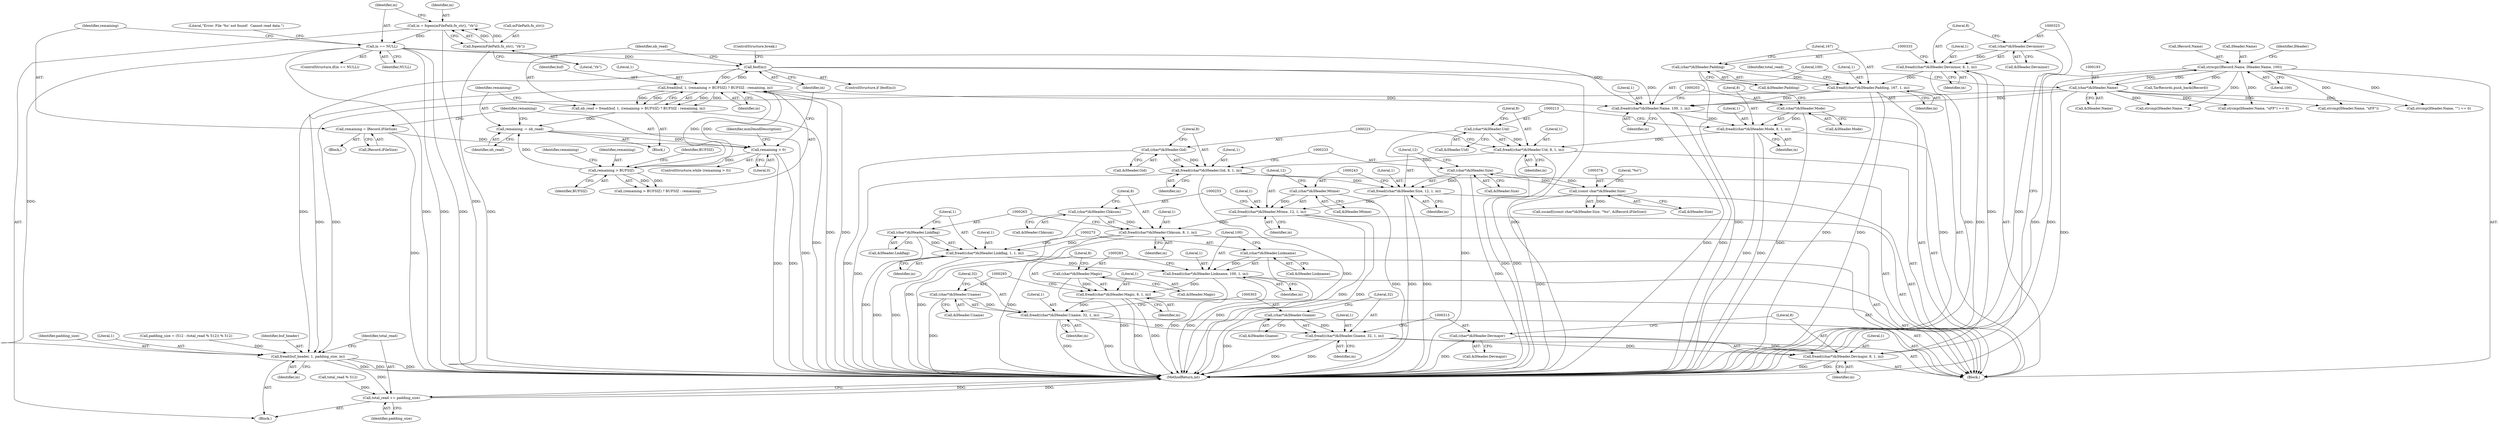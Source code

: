 digraph "0_savannah_40cc957f52e772f45125126439ba9333cf2d2998_0@API" {
"1000321" [label="(Call,fread((char*)&lHeader.Devminor, 8, 1, in))"];
"1000322" [label="(Call,(char*)&lHeader.Devminor)"];
"1000311" [label="(Call,fread((char*)&lHeader.Devmajor, 8, 1, in))"];
"1000312" [label="(Call,(char*)&lHeader.Devmajor)"];
"1000301" [label="(Call,fread((char*)&lHeader.Gname, 32, 1, in))"];
"1000302" [label="(Call,(char*)&lHeader.Gname)"];
"1000291" [label="(Call,fread((char*)&lHeader.Uname, 32, 1, in))"];
"1000292" [label="(Call,(char*)&lHeader.Uname)"];
"1000281" [label="(Call,fread((char*)&lHeader.Magic, 8, 1, in))"];
"1000282" [label="(Call,(char*)&lHeader.Magic)"];
"1000271" [label="(Call,fread((char*)&lHeader.Linkname, 100, 1, in))"];
"1000272" [label="(Call,(char*)&lHeader.Linkname)"];
"1000261" [label="(Call,fread((char*)&lHeader.Linkflag, 1, 1, in))"];
"1000262" [label="(Call,(char*)&lHeader.Linkflag)"];
"1000251" [label="(Call,fread((char*)&lHeader.Chksum, 8, 1, in))"];
"1000252" [label="(Call,(char*)&lHeader.Chksum)"];
"1000241" [label="(Call,fread((char*)&lHeader.Mtime, 12, 1, in))"];
"1000242" [label="(Call,(char*)&lHeader.Mtime)"];
"1000231" [label="(Call,fread((char*)&lHeader.Size, 12, 1, in))"];
"1000232" [label="(Call,(char*)&lHeader.Size)"];
"1000373" [label="(Call,(const char*)&lHeader.Size)"];
"1000221" [label="(Call,fread((char*)&lHeader.Gid, 8, 1, in))"];
"1000222" [label="(Call,(char*)&lHeader.Gid)"];
"1000211" [label="(Call,fread((char*)&lHeader.Uid, 8, 1, in))"];
"1000212" [label="(Call,(char*)&lHeader.Uid)"];
"1000201" [label="(Call,fread((char*)&lHeader.Mode, 8, 1, in))"];
"1000202" [label="(Call,(char*)&lHeader.Mode)"];
"1000191" [label="(Call,fread((char*)&lHeader.Name, 100, 1, in))"];
"1000192" [label="(Call,(char*)&lHeader.Name)"];
"1000355" [label="(Call,strncpy(lRecord.Name, lHeader.Name, 100))"];
"1000150" [label="(Call,fread(buf, 1, (remaining > BUFSIZ) ? BUFSIZ : remaining, in))"];
"1000154" [label="(Call,remaining > BUFSIZ)"];
"1000139" [label="(Call,remaining > 0)"];
"1000132" [label="(Call,remaining = lRecord.iFileSize)"];
"1000160" [label="(Call,remaining -= nb_read)"];
"1000148" [label="(Call,nb_read = fread(buf, 1, (remaining > BUFSIZ) ? BUFSIZ : remaining, in))"];
"1000144" [label="(Call,feof(in))"];
"1000119" [label="(Call,in == NULL)"];
"1000113" [label="(Call,in = fopen(mFilePath.fn_str(), \"rb\"))"];
"1000115" [label="(Call,fopen(mFilePath.fn_str(), \"rb\"))"];
"1000331" [label="(Call,fread((char*)&lHeader.Padding, 167, 1, in))"];
"1000332" [label="(Call,(char*)&lHeader.Padding)"];
"1000321" [label="(Call,fread((char*)&lHeader.Devminor, 8, 1, in))"];
"1000456" [label="(Call,fread(buf_header, 1, padding_size, in))"];
"1000461" [label="(Call,total_read += padding_size)"];
"1000157" [label="(Identifier,BUFSIZ)"];
"1000298" [label="(Literal,32)"];
"1000362" [label="(Literal,100)"];
"1000221" [label="(Call,fread((char*)&lHeader.Gid, 8, 1, in))"];
"1000148" [label="(Call,nb_read = fread(buf, 1, (remaining > BUFSIZ) ? BUFSIZ : remaining, in))"];
"1000239" [label="(Literal,1)"];
"1000133" [label="(Identifier,remaining)"];
"1000165" [label="(Identifier,mmDmodDescription)"];
"1000340" [label="(Identifier,in)"];
"1000309" [label="(Literal,1)"];
"1000116" [label="(Call,mFilePath.fn_str())"];
"1000272" [label="(Call,(char*)&lHeader.Linkname)"];
"1000230" [label="(Identifier,in)"];
"1000322" [label="(Call,(char*)&lHeader.Devminor)"];
"1000209" [label="(Literal,1)"];
"1000320" [label="(Identifier,in)"];
"1000339" [label="(Literal,1)"];
"1000194" [label="(Call,&lHeader.Name)"];
"1000208" [label="(Literal,8)"];
"1000462" [label="(Identifier,total_read)"];
"1000150" [label="(Call,fread(buf, 1, (remaining > BUFSIZ) ? BUFSIZ : remaining, in))"];
"1000118" [label="(ControlStructure,if(in == NULL))"];
"1000459" [label="(Identifier,padding_size)"];
"1000139" [label="(Call,remaining > 0)"];
"1000218" [label="(Literal,8)"];
"1000162" [label="(Identifier,nb_read)"];
"1000138" [label="(ControlStructure,while (remaining > 0))"];
"1000456" [label="(Call,fread(buf_header, 1, padding_size, in))"];
"1000452" [label="(Call,total_read % 512)"];
"1000294" [label="(Call,&lHeader.Uname)"];
"1000321" [label="(Call,fread((char*)&lHeader.Devminor, 8, 1, in))"];
"1000284" [label="(Call,&lHeader.Magic)"];
"1000232" [label="(Call,(char*)&lHeader.Size)"];
"1000160" [label="(Call,remaining -= nb_read)"];
"1000390" [label="(Call,strcmp(lHeader.Name, \"\") == 0)"];
"1000461" [label="(Call,total_read += padding_size)"];
"1000338" [label="(Literal,167)"];
"1000260" [label="(Identifier,in)"];
"1000125" [label="(Literal,\"Error: File '%s' not found!  Cannot read data.\")"];
"1000104" [label="(Block,)"];
"1000204" [label="(Call,&lHeader.Mode)"];
"1000262" [label="(Call,(char*)&lHeader.Linkflag)"];
"1000161" [label="(Identifier,remaining)"];
"1000261" [label="(Call,fread((char*)&lHeader.Linkflag, 1, 1, in))"];
"1000212" [label="(Call,(char*)&lHeader.Uid)"];
"1000191" [label="(Call,fread((char*)&lHeader.Name, 100, 1, in))"];
"1000281" [label="(Call,fread((char*)&lHeader.Magic, 8, 1, in))"];
"1000365" [label="(Call,strcmp(lHeader.Name, \"\xFF\"))"];
"1000318" [label="(Literal,8)"];
"1000282" [label="(Call,(char*)&lHeader.Magic)"];
"1000156" [label="(Identifier,BUFSIZ)"];
"1000359" [label="(Call,lHeader.Name)"];
"1000375" [label="(Call,&lHeader.Size)"];
"1000334" [label="(Call,&lHeader.Padding)"];
"1000192" [label="(Call,(char*)&lHeader.Name)"];
"1000251" [label="(Call,fread((char*)&lHeader.Chksum, 8, 1, in))"];
"1000379" [label="(Literal,\"%o\")"];
"1000264" [label="(Call,&lHeader.Linkflag)"];
"1000364" [label="(Call,strcmp(lHeader.Name, \"\xFF\") == 0)"];
"1000444" [label="(Call,TarRecords.push_back(lRecord))"];
"1000158" [label="(Identifier,remaining)"];
"1000141" [label="(Literal,0)"];
"1000140" [label="(Identifier,remaining)"];
"1000460" [label="(Identifier,in)"];
"1000242" [label="(Call,(char*)&lHeader.Mtime)"];
"1000373" [label="(Call,(const char*)&lHeader.Size)"];
"1000202" [label="(Call,(char*)&lHeader.Mode)"];
"1000153" [label="(Call,(remaining > BUFSIZ) ? BUFSIZ : remaining)"];
"1000155" [label="(Identifier,remaining)"];
"1000149" [label="(Identifier,nb_read)"];
"1000249" [label="(Literal,1)"];
"1000210" [label="(Identifier,in)"];
"1000330" [label="(Identifier,in)"];
"1000154" [label="(Call,remaining > BUFSIZ)"];
"1000130" [label="(Block,)"];
"1000278" [label="(Literal,100)"];
"1000288" [label="(Literal,8)"];
"1000258" [label="(Literal,8)"];
"1000270" [label="(Identifier,in)"];
"1000201" [label="(Call,fread((char*)&lHeader.Mode, 8, 1, in))"];
"1000114" [label="(Identifier,in)"];
"1000134" [label="(Call,lRecord.iFileSize)"];
"1000143" [label="(ControlStructure,if (feof(in)))"];
"1000151" [label="(Identifier,buf)"];
"1000268" [label="(Literal,1)"];
"1000146" [label="(ControlStructure,break;)"];
"1000214" [label="(Call,&lHeader.Uid)"];
"1000228" [label="(Literal,8)"];
"1000113" [label="(Call,in = fopen(mFilePath.fn_str(), \"rb\"))"];
"1000219" [label="(Literal,1)"];
"1000117" [label="(Literal,\"rb\")"];
"1000312" [label="(Call,(char*)&lHeader.Devmajor)"];
"1000290" [label="(Identifier,in)"];
"1000229" [label="(Literal,1)"];
"1000252" [label="(Call,(char*)&lHeader.Chksum)"];
"1000332" [label="(Call,(char*)&lHeader.Padding)"];
"1000240" [label="(Identifier,in)"];
"1000311" [label="(Call,fread((char*)&lHeader.Devmajor, 8, 1, in))"];
"1000314" [label="(Call,&lHeader.Devmajor)"];
"1000391" [label="(Call,strcmp(lHeader.Name, \"\"))"];
"1000248" [label="(Literal,12)"];
"1000120" [label="(Identifier,in)"];
"1000115" [label="(Call,fopen(mFilePath.fn_str(), \"rb\"))"];
"1000142" [label="(Block,)"];
"1000198" [label="(Literal,100)"];
"1000231" [label="(Call,fread((char*)&lHeader.Size, 12, 1, in))"];
"1000159" [label="(Identifier,in)"];
"1000152" [label="(Literal,1)"];
"1000301" [label="(Call,fread((char*)&lHeader.Gname, 32, 1, in))"];
"1000302" [label="(Call,(char*)&lHeader.Gname)"];
"1000458" [label="(Literal,1)"];
"1000463" [label="(Identifier,padding_size)"];
"1000259" [label="(Literal,1)"];
"1000238" [label="(Literal,12)"];
"1000328" [label="(Literal,8)"];
"1000372" [label="(Call,sscanf((const char*)&lHeader.Size, \"%o\", &lRecord.iFileSize))"];
"1000342" [label="(Identifier,total_read)"];
"1000121" [label="(Identifier,NULL)"];
"1000119" [label="(Call,in == NULL)"];
"1000280" [label="(Identifier,in)"];
"1000447" [label="(Call,padding_size = (512 - (total_read % 512)) % 512)"];
"1000300" [label="(Identifier,in)"];
"1000299" [label="(Literal,1)"];
"1000211" [label="(Call,fread((char*)&lHeader.Uid, 8, 1, in))"];
"1000241" [label="(Call,fread((char*)&lHeader.Mtime, 12, 1, in))"];
"1000271" [label="(Call,fread((char*)&lHeader.Linkname, 100, 1, in))"];
"1000292" [label="(Call,(char*)&lHeader.Uname)"];
"1000329" [label="(Literal,1)"];
"1000279" [label="(Literal,1)"];
"1000224" [label="(Call,&lHeader.Gid)"];
"1000355" [label="(Call,strncpy(lRecord.Name, lHeader.Name, 100))"];
"1000274" [label="(Call,&lHeader.Linkname)"];
"1000367" [label="(Identifier,lHeader)"];
"1000304" [label="(Call,&lHeader.Gname)"];
"1000145" [label="(Identifier,in)"];
"1000178" [label="(Block,)"];
"1000132" [label="(Call,remaining = lRecord.iFileSize)"];
"1000289" [label="(Literal,1)"];
"1000199" [label="(Literal,1)"];
"1000356" [label="(Call,lRecord.Name)"];
"1000144" [label="(Call,feof(in))"];
"1000464" [label="(MethodReturn,int)"];
"1000234" [label="(Call,&lHeader.Size)"];
"1000220" [label="(Identifier,in)"];
"1000200" [label="(Identifier,in)"];
"1000310" [label="(Identifier,in)"];
"1000291" [label="(Call,fread((char*)&lHeader.Uname, 32, 1, in))"];
"1000331" [label="(Call,fread((char*)&lHeader.Padding, 167, 1, in))"];
"1000244" [label="(Call,&lHeader.Mtime)"];
"1000222" [label="(Call,(char*)&lHeader.Gid)"];
"1000250" [label="(Identifier,in)"];
"1000269" [label="(Literal,1)"];
"1000319" [label="(Literal,1)"];
"1000254" [label="(Call,&lHeader.Chksum)"];
"1000324" [label="(Call,&lHeader.Devminor)"];
"1000308" [label="(Literal,32)"];
"1000457" [label="(Identifier,buf_header)"];
"1000321" -> "1000178"  [label="AST: "];
"1000321" -> "1000330"  [label="CFG: "];
"1000322" -> "1000321"  [label="AST: "];
"1000328" -> "1000321"  [label="AST: "];
"1000329" -> "1000321"  [label="AST: "];
"1000330" -> "1000321"  [label="AST: "];
"1000333" -> "1000321"  [label="CFG: "];
"1000321" -> "1000464"  [label="DDG: "];
"1000321" -> "1000464"  [label="DDG: "];
"1000322" -> "1000321"  [label="DDG: "];
"1000311" -> "1000321"  [label="DDG: "];
"1000321" -> "1000331"  [label="DDG: "];
"1000322" -> "1000324"  [label="CFG: "];
"1000323" -> "1000322"  [label="AST: "];
"1000324" -> "1000322"  [label="AST: "];
"1000328" -> "1000322"  [label="CFG: "];
"1000322" -> "1000464"  [label="DDG: "];
"1000311" -> "1000178"  [label="AST: "];
"1000311" -> "1000320"  [label="CFG: "];
"1000312" -> "1000311"  [label="AST: "];
"1000318" -> "1000311"  [label="AST: "];
"1000319" -> "1000311"  [label="AST: "];
"1000320" -> "1000311"  [label="AST: "];
"1000323" -> "1000311"  [label="CFG: "];
"1000311" -> "1000464"  [label="DDG: "];
"1000311" -> "1000464"  [label="DDG: "];
"1000312" -> "1000311"  [label="DDG: "];
"1000301" -> "1000311"  [label="DDG: "];
"1000312" -> "1000314"  [label="CFG: "];
"1000313" -> "1000312"  [label="AST: "];
"1000314" -> "1000312"  [label="AST: "];
"1000318" -> "1000312"  [label="CFG: "];
"1000312" -> "1000464"  [label="DDG: "];
"1000301" -> "1000178"  [label="AST: "];
"1000301" -> "1000310"  [label="CFG: "];
"1000302" -> "1000301"  [label="AST: "];
"1000308" -> "1000301"  [label="AST: "];
"1000309" -> "1000301"  [label="AST: "];
"1000310" -> "1000301"  [label="AST: "];
"1000313" -> "1000301"  [label="CFG: "];
"1000301" -> "1000464"  [label="DDG: "];
"1000301" -> "1000464"  [label="DDG: "];
"1000302" -> "1000301"  [label="DDG: "];
"1000291" -> "1000301"  [label="DDG: "];
"1000302" -> "1000304"  [label="CFG: "];
"1000303" -> "1000302"  [label="AST: "];
"1000304" -> "1000302"  [label="AST: "];
"1000308" -> "1000302"  [label="CFG: "];
"1000302" -> "1000464"  [label="DDG: "];
"1000291" -> "1000178"  [label="AST: "];
"1000291" -> "1000300"  [label="CFG: "];
"1000292" -> "1000291"  [label="AST: "];
"1000298" -> "1000291"  [label="AST: "];
"1000299" -> "1000291"  [label="AST: "];
"1000300" -> "1000291"  [label="AST: "];
"1000303" -> "1000291"  [label="CFG: "];
"1000291" -> "1000464"  [label="DDG: "];
"1000291" -> "1000464"  [label="DDG: "];
"1000292" -> "1000291"  [label="DDG: "];
"1000281" -> "1000291"  [label="DDG: "];
"1000292" -> "1000294"  [label="CFG: "];
"1000293" -> "1000292"  [label="AST: "];
"1000294" -> "1000292"  [label="AST: "];
"1000298" -> "1000292"  [label="CFG: "];
"1000292" -> "1000464"  [label="DDG: "];
"1000281" -> "1000178"  [label="AST: "];
"1000281" -> "1000290"  [label="CFG: "];
"1000282" -> "1000281"  [label="AST: "];
"1000288" -> "1000281"  [label="AST: "];
"1000289" -> "1000281"  [label="AST: "];
"1000290" -> "1000281"  [label="AST: "];
"1000293" -> "1000281"  [label="CFG: "];
"1000281" -> "1000464"  [label="DDG: "];
"1000281" -> "1000464"  [label="DDG: "];
"1000282" -> "1000281"  [label="DDG: "];
"1000271" -> "1000281"  [label="DDG: "];
"1000282" -> "1000284"  [label="CFG: "];
"1000283" -> "1000282"  [label="AST: "];
"1000284" -> "1000282"  [label="AST: "];
"1000288" -> "1000282"  [label="CFG: "];
"1000282" -> "1000464"  [label="DDG: "];
"1000271" -> "1000178"  [label="AST: "];
"1000271" -> "1000280"  [label="CFG: "];
"1000272" -> "1000271"  [label="AST: "];
"1000278" -> "1000271"  [label="AST: "];
"1000279" -> "1000271"  [label="AST: "];
"1000280" -> "1000271"  [label="AST: "];
"1000283" -> "1000271"  [label="CFG: "];
"1000271" -> "1000464"  [label="DDG: "];
"1000271" -> "1000464"  [label="DDG: "];
"1000272" -> "1000271"  [label="DDG: "];
"1000261" -> "1000271"  [label="DDG: "];
"1000272" -> "1000274"  [label="CFG: "];
"1000273" -> "1000272"  [label="AST: "];
"1000274" -> "1000272"  [label="AST: "];
"1000278" -> "1000272"  [label="CFG: "];
"1000272" -> "1000464"  [label="DDG: "];
"1000261" -> "1000178"  [label="AST: "];
"1000261" -> "1000270"  [label="CFG: "];
"1000262" -> "1000261"  [label="AST: "];
"1000268" -> "1000261"  [label="AST: "];
"1000269" -> "1000261"  [label="AST: "];
"1000270" -> "1000261"  [label="AST: "];
"1000273" -> "1000261"  [label="CFG: "];
"1000261" -> "1000464"  [label="DDG: "];
"1000261" -> "1000464"  [label="DDG: "];
"1000262" -> "1000261"  [label="DDG: "];
"1000251" -> "1000261"  [label="DDG: "];
"1000262" -> "1000264"  [label="CFG: "];
"1000263" -> "1000262"  [label="AST: "];
"1000264" -> "1000262"  [label="AST: "];
"1000268" -> "1000262"  [label="CFG: "];
"1000262" -> "1000464"  [label="DDG: "];
"1000251" -> "1000178"  [label="AST: "];
"1000251" -> "1000260"  [label="CFG: "];
"1000252" -> "1000251"  [label="AST: "];
"1000258" -> "1000251"  [label="AST: "];
"1000259" -> "1000251"  [label="AST: "];
"1000260" -> "1000251"  [label="AST: "];
"1000263" -> "1000251"  [label="CFG: "];
"1000251" -> "1000464"  [label="DDG: "];
"1000251" -> "1000464"  [label="DDG: "];
"1000252" -> "1000251"  [label="DDG: "];
"1000241" -> "1000251"  [label="DDG: "];
"1000252" -> "1000254"  [label="CFG: "];
"1000253" -> "1000252"  [label="AST: "];
"1000254" -> "1000252"  [label="AST: "];
"1000258" -> "1000252"  [label="CFG: "];
"1000252" -> "1000464"  [label="DDG: "];
"1000241" -> "1000178"  [label="AST: "];
"1000241" -> "1000250"  [label="CFG: "];
"1000242" -> "1000241"  [label="AST: "];
"1000248" -> "1000241"  [label="AST: "];
"1000249" -> "1000241"  [label="AST: "];
"1000250" -> "1000241"  [label="AST: "];
"1000253" -> "1000241"  [label="CFG: "];
"1000241" -> "1000464"  [label="DDG: "];
"1000241" -> "1000464"  [label="DDG: "];
"1000242" -> "1000241"  [label="DDG: "];
"1000231" -> "1000241"  [label="DDG: "];
"1000242" -> "1000244"  [label="CFG: "];
"1000243" -> "1000242"  [label="AST: "];
"1000244" -> "1000242"  [label="AST: "];
"1000248" -> "1000242"  [label="CFG: "];
"1000242" -> "1000464"  [label="DDG: "];
"1000231" -> "1000178"  [label="AST: "];
"1000231" -> "1000240"  [label="CFG: "];
"1000232" -> "1000231"  [label="AST: "];
"1000238" -> "1000231"  [label="AST: "];
"1000239" -> "1000231"  [label="AST: "];
"1000240" -> "1000231"  [label="AST: "];
"1000243" -> "1000231"  [label="CFG: "];
"1000231" -> "1000464"  [label="DDG: "];
"1000231" -> "1000464"  [label="DDG: "];
"1000232" -> "1000231"  [label="DDG: "];
"1000221" -> "1000231"  [label="DDG: "];
"1000232" -> "1000234"  [label="CFG: "];
"1000233" -> "1000232"  [label="AST: "];
"1000234" -> "1000232"  [label="AST: "];
"1000238" -> "1000232"  [label="CFG: "];
"1000232" -> "1000464"  [label="DDG: "];
"1000373" -> "1000232"  [label="DDG: "];
"1000232" -> "1000373"  [label="DDG: "];
"1000373" -> "1000372"  [label="AST: "];
"1000373" -> "1000375"  [label="CFG: "];
"1000374" -> "1000373"  [label="AST: "];
"1000375" -> "1000373"  [label="AST: "];
"1000379" -> "1000373"  [label="CFG: "];
"1000373" -> "1000464"  [label="DDG: "];
"1000373" -> "1000372"  [label="DDG: "];
"1000221" -> "1000178"  [label="AST: "];
"1000221" -> "1000230"  [label="CFG: "];
"1000222" -> "1000221"  [label="AST: "];
"1000228" -> "1000221"  [label="AST: "];
"1000229" -> "1000221"  [label="AST: "];
"1000230" -> "1000221"  [label="AST: "];
"1000233" -> "1000221"  [label="CFG: "];
"1000221" -> "1000464"  [label="DDG: "];
"1000221" -> "1000464"  [label="DDG: "];
"1000222" -> "1000221"  [label="DDG: "];
"1000211" -> "1000221"  [label="DDG: "];
"1000222" -> "1000224"  [label="CFG: "];
"1000223" -> "1000222"  [label="AST: "];
"1000224" -> "1000222"  [label="AST: "];
"1000228" -> "1000222"  [label="CFG: "];
"1000222" -> "1000464"  [label="DDG: "];
"1000211" -> "1000178"  [label="AST: "];
"1000211" -> "1000220"  [label="CFG: "];
"1000212" -> "1000211"  [label="AST: "];
"1000218" -> "1000211"  [label="AST: "];
"1000219" -> "1000211"  [label="AST: "];
"1000220" -> "1000211"  [label="AST: "];
"1000223" -> "1000211"  [label="CFG: "];
"1000211" -> "1000464"  [label="DDG: "];
"1000211" -> "1000464"  [label="DDG: "];
"1000212" -> "1000211"  [label="DDG: "];
"1000201" -> "1000211"  [label="DDG: "];
"1000212" -> "1000214"  [label="CFG: "];
"1000213" -> "1000212"  [label="AST: "];
"1000214" -> "1000212"  [label="AST: "];
"1000218" -> "1000212"  [label="CFG: "];
"1000212" -> "1000464"  [label="DDG: "];
"1000201" -> "1000178"  [label="AST: "];
"1000201" -> "1000210"  [label="CFG: "];
"1000202" -> "1000201"  [label="AST: "];
"1000208" -> "1000201"  [label="AST: "];
"1000209" -> "1000201"  [label="AST: "];
"1000210" -> "1000201"  [label="AST: "];
"1000213" -> "1000201"  [label="CFG: "];
"1000201" -> "1000464"  [label="DDG: "];
"1000201" -> "1000464"  [label="DDG: "];
"1000202" -> "1000201"  [label="DDG: "];
"1000191" -> "1000201"  [label="DDG: "];
"1000202" -> "1000204"  [label="CFG: "];
"1000203" -> "1000202"  [label="AST: "];
"1000204" -> "1000202"  [label="AST: "];
"1000208" -> "1000202"  [label="CFG: "];
"1000202" -> "1000464"  [label="DDG: "];
"1000191" -> "1000178"  [label="AST: "];
"1000191" -> "1000200"  [label="CFG: "];
"1000192" -> "1000191"  [label="AST: "];
"1000198" -> "1000191"  [label="AST: "];
"1000199" -> "1000191"  [label="AST: "];
"1000200" -> "1000191"  [label="AST: "];
"1000203" -> "1000191"  [label="CFG: "];
"1000191" -> "1000464"  [label="DDG: "];
"1000191" -> "1000464"  [label="DDG: "];
"1000192" -> "1000191"  [label="DDG: "];
"1000150" -> "1000191"  [label="DDG: "];
"1000144" -> "1000191"  [label="DDG: "];
"1000331" -> "1000191"  [label="DDG: "];
"1000119" -> "1000191"  [label="DDG: "];
"1000192" -> "1000194"  [label="CFG: "];
"1000193" -> "1000192"  [label="AST: "];
"1000194" -> "1000192"  [label="AST: "];
"1000198" -> "1000192"  [label="CFG: "];
"1000192" -> "1000464"  [label="DDG: "];
"1000355" -> "1000192"  [label="DDG: "];
"1000192" -> "1000355"  [label="DDG: "];
"1000192" -> "1000364"  [label="DDG: "];
"1000192" -> "1000365"  [label="DDG: "];
"1000192" -> "1000390"  [label="DDG: "];
"1000192" -> "1000391"  [label="DDG: "];
"1000355" -> "1000178"  [label="AST: "];
"1000355" -> "1000362"  [label="CFG: "];
"1000356" -> "1000355"  [label="AST: "];
"1000359" -> "1000355"  [label="AST: "];
"1000362" -> "1000355"  [label="AST: "];
"1000367" -> "1000355"  [label="CFG: "];
"1000355" -> "1000464"  [label="DDG: "];
"1000355" -> "1000464"  [label="DDG: "];
"1000355" -> "1000364"  [label="DDG: "];
"1000355" -> "1000365"  [label="DDG: "];
"1000355" -> "1000390"  [label="DDG: "];
"1000355" -> "1000391"  [label="DDG: "];
"1000355" -> "1000444"  [label="DDG: "];
"1000150" -> "1000148"  [label="AST: "];
"1000150" -> "1000159"  [label="CFG: "];
"1000151" -> "1000150"  [label="AST: "];
"1000152" -> "1000150"  [label="AST: "];
"1000153" -> "1000150"  [label="AST: "];
"1000159" -> "1000150"  [label="AST: "];
"1000148" -> "1000150"  [label="CFG: "];
"1000150" -> "1000464"  [label="DDG: "];
"1000150" -> "1000464"  [label="DDG: "];
"1000150" -> "1000144"  [label="DDG: "];
"1000150" -> "1000148"  [label="DDG: "];
"1000150" -> "1000148"  [label="DDG: "];
"1000150" -> "1000148"  [label="DDG: "];
"1000150" -> "1000148"  [label="DDG: "];
"1000154" -> "1000150"  [label="DDG: "];
"1000154" -> "1000150"  [label="DDG: "];
"1000144" -> "1000150"  [label="DDG: "];
"1000150" -> "1000456"  [label="DDG: "];
"1000154" -> "1000153"  [label="AST: "];
"1000154" -> "1000156"  [label="CFG: "];
"1000155" -> "1000154"  [label="AST: "];
"1000156" -> "1000154"  [label="AST: "];
"1000157" -> "1000154"  [label="CFG: "];
"1000158" -> "1000154"  [label="CFG: "];
"1000139" -> "1000154"  [label="DDG: "];
"1000154" -> "1000153"  [label="DDG: "];
"1000154" -> "1000153"  [label="DDG: "];
"1000154" -> "1000160"  [label="DDG: "];
"1000139" -> "1000138"  [label="AST: "];
"1000139" -> "1000141"  [label="CFG: "];
"1000140" -> "1000139"  [label="AST: "];
"1000141" -> "1000139"  [label="AST: "];
"1000145" -> "1000139"  [label="CFG: "];
"1000165" -> "1000139"  [label="CFG: "];
"1000139" -> "1000464"  [label="DDG: "];
"1000139" -> "1000464"  [label="DDG: "];
"1000132" -> "1000139"  [label="DDG: "];
"1000160" -> "1000139"  [label="DDG: "];
"1000132" -> "1000130"  [label="AST: "];
"1000132" -> "1000134"  [label="CFG: "];
"1000133" -> "1000132"  [label="AST: "];
"1000134" -> "1000132"  [label="AST: "];
"1000140" -> "1000132"  [label="CFG: "];
"1000132" -> "1000464"  [label="DDG: "];
"1000160" -> "1000142"  [label="AST: "];
"1000160" -> "1000162"  [label="CFG: "];
"1000161" -> "1000160"  [label="AST: "];
"1000162" -> "1000160"  [label="AST: "];
"1000140" -> "1000160"  [label="CFG: "];
"1000160" -> "1000464"  [label="DDG: "];
"1000148" -> "1000160"  [label="DDG: "];
"1000148" -> "1000142"  [label="AST: "];
"1000149" -> "1000148"  [label="AST: "];
"1000161" -> "1000148"  [label="CFG: "];
"1000148" -> "1000464"  [label="DDG: "];
"1000144" -> "1000143"  [label="AST: "];
"1000144" -> "1000145"  [label="CFG: "];
"1000145" -> "1000144"  [label="AST: "];
"1000146" -> "1000144"  [label="CFG: "];
"1000149" -> "1000144"  [label="CFG: "];
"1000144" -> "1000464"  [label="DDG: "];
"1000119" -> "1000144"  [label="DDG: "];
"1000144" -> "1000456"  [label="DDG: "];
"1000119" -> "1000118"  [label="AST: "];
"1000119" -> "1000121"  [label="CFG: "];
"1000120" -> "1000119"  [label="AST: "];
"1000121" -> "1000119"  [label="AST: "];
"1000125" -> "1000119"  [label="CFG: "];
"1000133" -> "1000119"  [label="CFG: "];
"1000119" -> "1000464"  [label="DDG: "];
"1000119" -> "1000464"  [label="DDG: "];
"1000119" -> "1000464"  [label="DDG: "];
"1000113" -> "1000119"  [label="DDG: "];
"1000119" -> "1000456"  [label="DDG: "];
"1000113" -> "1000104"  [label="AST: "];
"1000113" -> "1000115"  [label="CFG: "];
"1000114" -> "1000113"  [label="AST: "];
"1000115" -> "1000113"  [label="AST: "];
"1000120" -> "1000113"  [label="CFG: "];
"1000113" -> "1000464"  [label="DDG: "];
"1000115" -> "1000113"  [label="DDG: "];
"1000115" -> "1000113"  [label="DDG: "];
"1000115" -> "1000117"  [label="CFG: "];
"1000116" -> "1000115"  [label="AST: "];
"1000117" -> "1000115"  [label="AST: "];
"1000115" -> "1000464"  [label="DDG: "];
"1000331" -> "1000178"  [label="AST: "];
"1000331" -> "1000340"  [label="CFG: "];
"1000332" -> "1000331"  [label="AST: "];
"1000338" -> "1000331"  [label="AST: "];
"1000339" -> "1000331"  [label="AST: "];
"1000340" -> "1000331"  [label="AST: "];
"1000342" -> "1000331"  [label="CFG: "];
"1000331" -> "1000464"  [label="DDG: "];
"1000331" -> "1000464"  [label="DDG: "];
"1000331" -> "1000464"  [label="DDG: "];
"1000332" -> "1000331"  [label="DDG: "];
"1000331" -> "1000456"  [label="DDG: "];
"1000332" -> "1000334"  [label="CFG: "];
"1000333" -> "1000332"  [label="AST: "];
"1000334" -> "1000332"  [label="AST: "];
"1000338" -> "1000332"  [label="CFG: "];
"1000332" -> "1000464"  [label="DDG: "];
"1000456" -> "1000104"  [label="AST: "];
"1000456" -> "1000460"  [label="CFG: "];
"1000457" -> "1000456"  [label="AST: "];
"1000458" -> "1000456"  [label="AST: "];
"1000459" -> "1000456"  [label="AST: "];
"1000460" -> "1000456"  [label="AST: "];
"1000462" -> "1000456"  [label="CFG: "];
"1000456" -> "1000464"  [label="DDG: "];
"1000456" -> "1000464"  [label="DDG: "];
"1000456" -> "1000464"  [label="DDG: "];
"1000447" -> "1000456"  [label="DDG: "];
"1000456" -> "1000461"  [label="DDG: "];
"1000461" -> "1000104"  [label="AST: "];
"1000461" -> "1000463"  [label="CFG: "];
"1000462" -> "1000461"  [label="AST: "];
"1000463" -> "1000461"  [label="AST: "];
"1000464" -> "1000461"  [label="CFG: "];
"1000461" -> "1000464"  [label="DDG: "];
"1000461" -> "1000464"  [label="DDG: "];
"1000452" -> "1000461"  [label="DDG: "];
}
